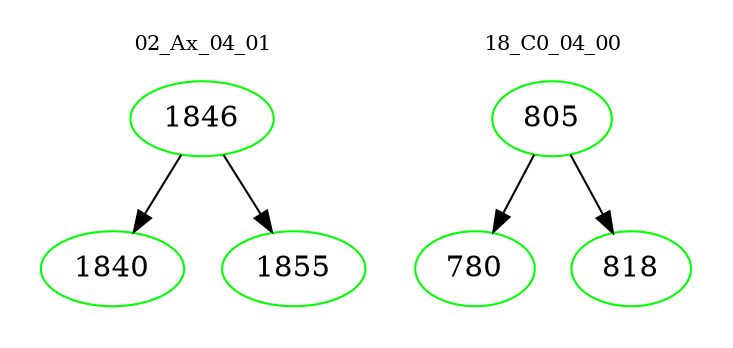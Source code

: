 digraph{
subgraph cluster_0 {
color = white
label = "02_Ax_04_01";
fontsize=10;
T0_1846 [label="1846", color="green"]
T0_1846 -> T0_1840 [color="black"]
T0_1840 [label="1840", color="green"]
T0_1846 -> T0_1855 [color="black"]
T0_1855 [label="1855", color="green"]
}
subgraph cluster_1 {
color = white
label = "18_C0_04_00";
fontsize=10;
T1_805 [label="805", color="green"]
T1_805 -> T1_780 [color="black"]
T1_780 [label="780", color="green"]
T1_805 -> T1_818 [color="black"]
T1_818 [label="818", color="green"]
}
}
